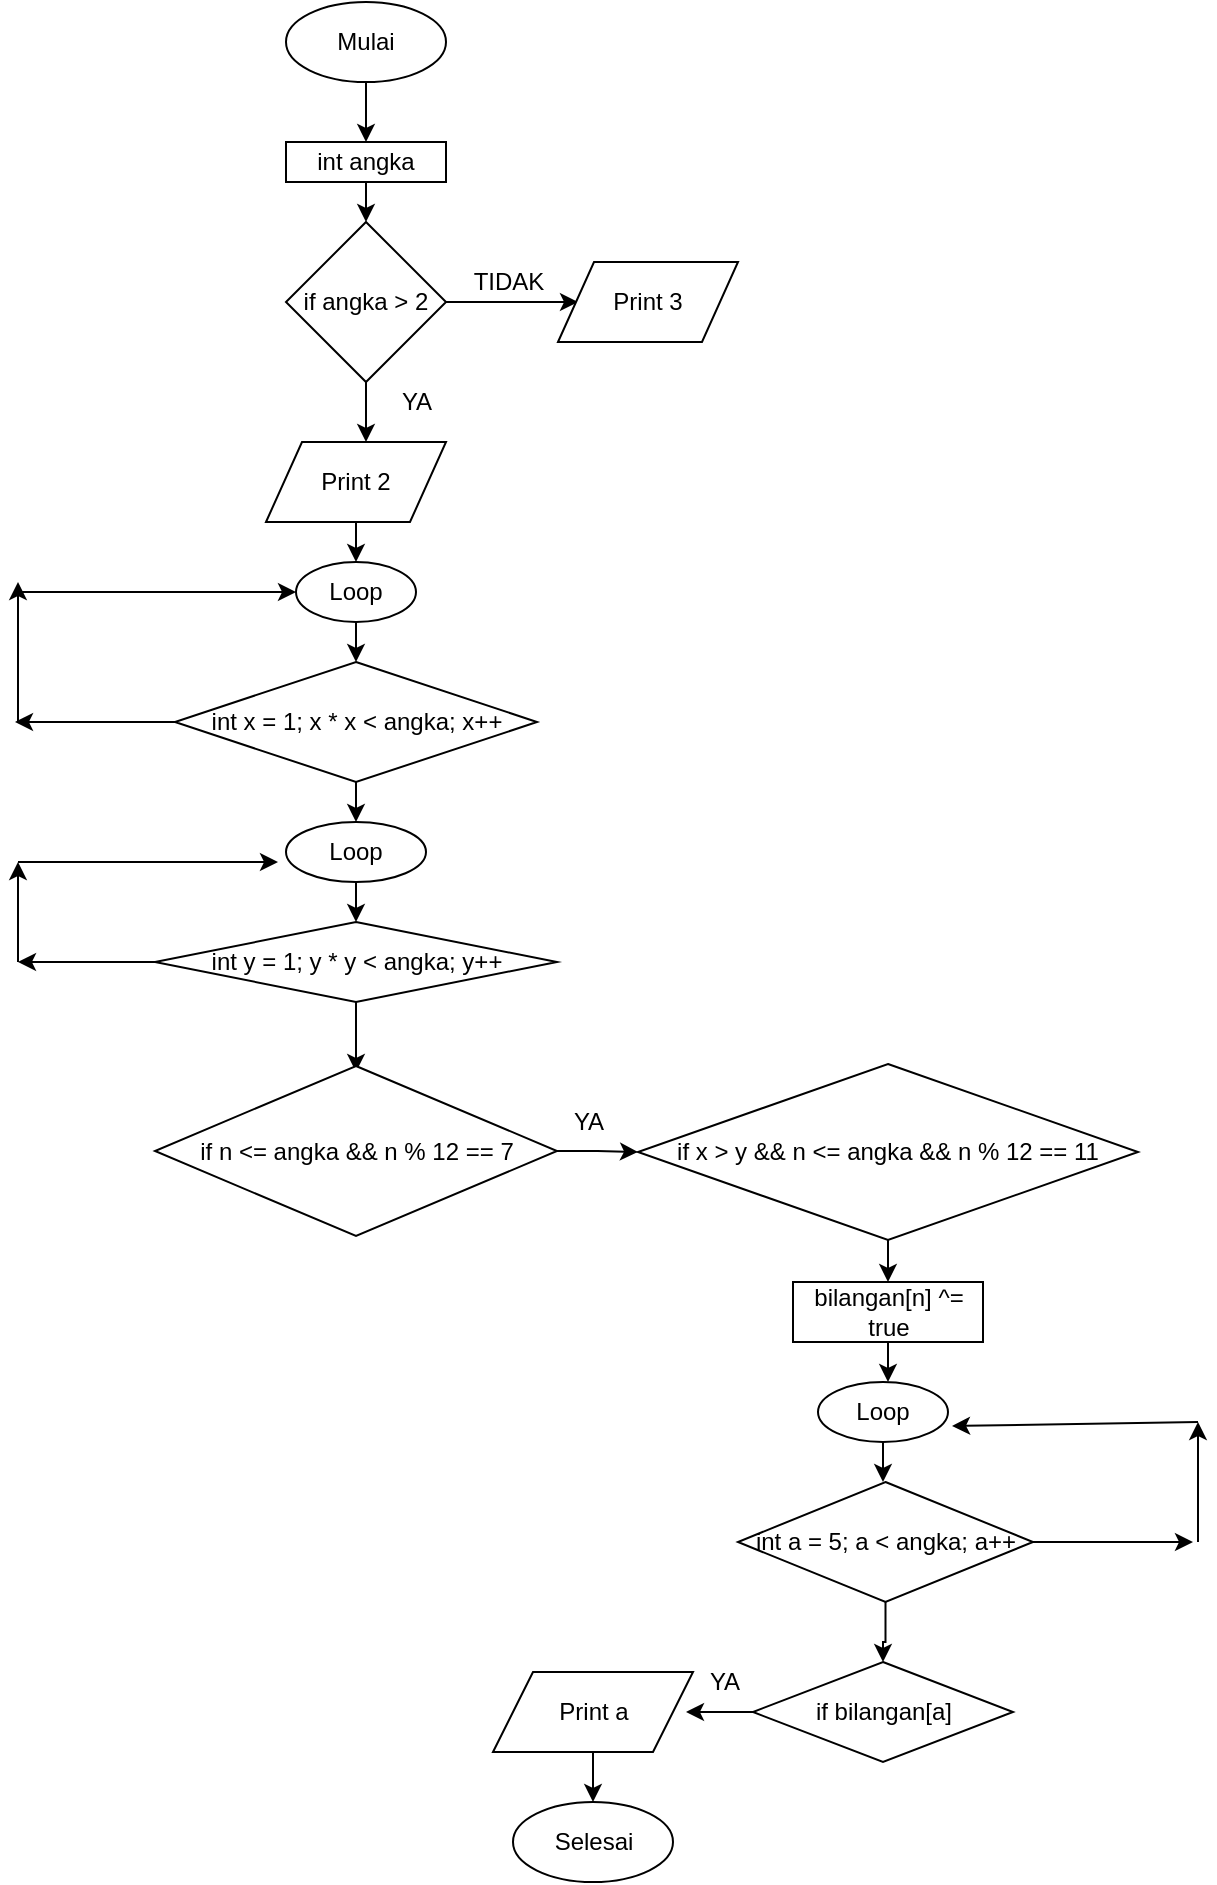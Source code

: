 <mxfile version="13.0.7" type="device"><diagram id="ckycJexES6OlXL2X76Z-" name="Page-1"><mxGraphModel dx="868" dy="534" grid="1" gridSize="10" guides="1" tooltips="1" connect="1" arrows="1" fold="1" page="1" pageScale="1" pageWidth="827" pageHeight="1169" math="0" shadow="0"><root><mxCell id="0"/><mxCell id="1" parent="0"/><mxCell id="b3BWP5V1jmjDpeP4GPm7-3" value="" style="edgeStyle=orthogonalEdgeStyle;rounded=0;orthogonalLoop=1;jettySize=auto;html=1;" edge="1" parent="1" source="b3BWP5V1jmjDpeP4GPm7-1"><mxGeometry relative="1" as="geometry"><mxPoint x="374" y="80" as="targetPoint"/></mxGeometry></mxCell><mxCell id="b3BWP5V1jmjDpeP4GPm7-1" value="Mulai" style="ellipse;whiteSpace=wrap;html=1;" vertex="1" parent="1"><mxGeometry x="334" y="10" width="80" height="40" as="geometry"/></mxCell><mxCell id="b3BWP5V1jmjDpeP4GPm7-6" value="" style="edgeStyle=orthogonalEdgeStyle;rounded=0;orthogonalLoop=1;jettySize=auto;html=1;" edge="1" parent="1" source="b3BWP5V1jmjDpeP4GPm7-4"><mxGeometry relative="1" as="geometry"><mxPoint x="374" y="120" as="targetPoint"/></mxGeometry></mxCell><mxCell id="b3BWP5V1jmjDpeP4GPm7-4" value="int angka" style="rounded=0;whiteSpace=wrap;html=1;" vertex="1" parent="1"><mxGeometry x="334" y="80" width="80" height="20" as="geometry"/></mxCell><mxCell id="b3BWP5V1jmjDpeP4GPm7-9" value="" style="edgeStyle=orthogonalEdgeStyle;rounded=0;orthogonalLoop=1;jettySize=auto;html=1;" edge="1" parent="1" source="b3BWP5V1jmjDpeP4GPm7-7"><mxGeometry relative="1" as="geometry"><mxPoint x="480" y="160" as="targetPoint"/></mxGeometry></mxCell><mxCell id="b3BWP5V1jmjDpeP4GPm7-11" value="" style="edgeStyle=orthogonalEdgeStyle;rounded=0;orthogonalLoop=1;jettySize=auto;html=1;" edge="1" parent="1" source="b3BWP5V1jmjDpeP4GPm7-7"><mxGeometry relative="1" as="geometry"><mxPoint x="374" y="230" as="targetPoint"/></mxGeometry></mxCell><mxCell id="b3BWP5V1jmjDpeP4GPm7-7" value="if angka &amp;gt; 2" style="rhombus;whiteSpace=wrap;html=1;" vertex="1" parent="1"><mxGeometry x="334" y="120" width="80" height="80" as="geometry"/></mxCell><mxCell id="b3BWP5V1jmjDpeP4GPm7-18" value="" style="edgeStyle=orthogonalEdgeStyle;rounded=0;orthogonalLoop=1;jettySize=auto;html=1;" edge="1" parent="1" source="b3BWP5V1jmjDpeP4GPm7-12"><mxGeometry relative="1" as="geometry"><mxPoint x="369" y="290" as="targetPoint"/></mxGeometry></mxCell><mxCell id="b3BWP5V1jmjDpeP4GPm7-12" value="Print 2" style="shape=parallelogram;perimeter=parallelogramPerimeter;whiteSpace=wrap;html=1;" vertex="1" parent="1"><mxGeometry x="324" y="230" width="90" height="40" as="geometry"/></mxCell><mxCell id="b3BWP5V1jmjDpeP4GPm7-13" value="Print 3" style="shape=parallelogram;perimeter=parallelogramPerimeter;whiteSpace=wrap;html=1;" vertex="1" parent="1"><mxGeometry x="470" y="140" width="90" height="40" as="geometry"/></mxCell><mxCell id="b3BWP5V1jmjDpeP4GPm7-14" value="TIDAK" style="text;html=1;align=center;verticalAlign=middle;resizable=0;points=[];autosize=1;" vertex="1" parent="1"><mxGeometry x="420" y="140" width="50" height="20" as="geometry"/></mxCell><mxCell id="b3BWP5V1jmjDpeP4GPm7-15" value="YA" style="text;html=1;align=center;verticalAlign=middle;resizable=0;points=[];autosize=1;" vertex="1" parent="1"><mxGeometry x="384" y="200" width="30" height="20" as="geometry"/></mxCell><mxCell id="b3BWP5V1jmjDpeP4GPm7-21" value="" style="edgeStyle=orthogonalEdgeStyle;rounded=0;orthogonalLoop=1;jettySize=auto;html=1;" edge="1" parent="1" source="b3BWP5V1jmjDpeP4GPm7-19"><mxGeometry relative="1" as="geometry"><mxPoint x="369" y="340" as="targetPoint"/></mxGeometry></mxCell><mxCell id="b3BWP5V1jmjDpeP4GPm7-19" value="Loop" style="ellipse;whiteSpace=wrap;html=1;" vertex="1" parent="1"><mxGeometry x="339" y="290" width="60" height="30" as="geometry"/></mxCell><mxCell id="b3BWP5V1jmjDpeP4GPm7-24" value="" style="edgeStyle=orthogonalEdgeStyle;rounded=0;orthogonalLoop=1;jettySize=auto;html=1;" edge="1" parent="1" source="b3BWP5V1jmjDpeP4GPm7-22"><mxGeometry relative="1" as="geometry"><mxPoint x="198.5" y="370" as="targetPoint"/></mxGeometry></mxCell><mxCell id="b3BWP5V1jmjDpeP4GPm7-28" value="" style="edgeStyle=orthogonalEdgeStyle;rounded=0;orthogonalLoop=1;jettySize=auto;html=1;" edge="1" parent="1" source="b3BWP5V1jmjDpeP4GPm7-22"><mxGeometry relative="1" as="geometry"><mxPoint x="369" y="420" as="targetPoint"/></mxGeometry></mxCell><mxCell id="b3BWP5V1jmjDpeP4GPm7-22" value="int x = 1; x * x &amp;lt; angka; x++" style="rhombus;whiteSpace=wrap;html=1;" vertex="1" parent="1"><mxGeometry x="278.5" y="340" width="181" height="60" as="geometry"/></mxCell><mxCell id="b3BWP5V1jmjDpeP4GPm7-25" value="" style="endArrow=classic;html=1;" edge="1" parent="1"><mxGeometry width="50" height="50" relative="1" as="geometry"><mxPoint x="200" y="370" as="sourcePoint"/><mxPoint x="200" y="300" as="targetPoint"/></mxGeometry></mxCell><mxCell id="b3BWP5V1jmjDpeP4GPm7-26" value="" style="endArrow=classic;html=1;entryX=0;entryY=0.5;entryDx=0;entryDy=0;" edge="1" parent="1" target="b3BWP5V1jmjDpeP4GPm7-19"><mxGeometry width="50" height="50" relative="1" as="geometry"><mxPoint x="200" y="305" as="sourcePoint"/><mxPoint x="250" y="260" as="targetPoint"/></mxGeometry></mxCell><mxCell id="b3BWP5V1jmjDpeP4GPm7-32" value="" style="edgeStyle=orthogonalEdgeStyle;rounded=0;orthogonalLoop=1;jettySize=auto;html=1;" edge="1" parent="1" source="b3BWP5V1jmjDpeP4GPm7-30"><mxGeometry relative="1" as="geometry"><mxPoint x="369" y="470" as="targetPoint"/></mxGeometry></mxCell><mxCell id="b3BWP5V1jmjDpeP4GPm7-30" value="Loop" style="ellipse;whiteSpace=wrap;html=1;" vertex="1" parent="1"><mxGeometry x="334" y="420" width="70" height="30" as="geometry"/></mxCell><mxCell id="b3BWP5V1jmjDpeP4GPm7-35" value="" style="edgeStyle=orthogonalEdgeStyle;rounded=0;orthogonalLoop=1;jettySize=auto;html=1;" edge="1" parent="1" source="b3BWP5V1jmjDpeP4GPm7-33"><mxGeometry relative="1" as="geometry"><mxPoint x="200" y="490" as="targetPoint"/></mxGeometry></mxCell><mxCell id="b3BWP5V1jmjDpeP4GPm7-40" value="" style="edgeStyle=orthogonalEdgeStyle;rounded=0;orthogonalLoop=1;jettySize=auto;html=1;" edge="1" parent="1" source="b3BWP5V1jmjDpeP4GPm7-33"><mxGeometry relative="1" as="geometry"><mxPoint x="369" y="545" as="targetPoint"/></mxGeometry></mxCell><mxCell id="b3BWP5V1jmjDpeP4GPm7-33" value="int y = 1; y * y &amp;lt; angka; y++" style="rhombus;whiteSpace=wrap;html=1;" vertex="1" parent="1"><mxGeometry x="268.5" y="470" width="201" height="40" as="geometry"/></mxCell><mxCell id="b3BWP5V1jmjDpeP4GPm7-36" value="" style="endArrow=classic;html=1;" edge="1" parent="1"><mxGeometry width="50" height="50" relative="1" as="geometry"><mxPoint x="200" y="490" as="sourcePoint"/><mxPoint x="200" y="440" as="targetPoint"/></mxGeometry></mxCell><mxCell id="b3BWP5V1jmjDpeP4GPm7-37" value="" style="endArrow=classic;html=1;" edge="1" parent="1"><mxGeometry width="50" height="50" relative="1" as="geometry"><mxPoint x="200" y="440" as="sourcePoint"/><mxPoint x="330" y="440" as="targetPoint"/></mxGeometry></mxCell><mxCell id="b3BWP5V1jmjDpeP4GPm7-42" value="" style="edgeStyle=orthogonalEdgeStyle;rounded=0;orthogonalLoop=1;jettySize=auto;html=1;" edge="1" parent="1" source="b3BWP5V1jmjDpeP4GPm7-38" target="b3BWP5V1jmjDpeP4GPm7-41"><mxGeometry relative="1" as="geometry"/></mxCell><mxCell id="b3BWP5V1jmjDpeP4GPm7-38" value="if&amp;nbsp;n &amp;lt;= angka &amp;amp;&amp;amp; n % 12 == 7" style="rhombus;whiteSpace=wrap;html=1;" vertex="1" parent="1"><mxGeometry x="268.5" y="542" width="201" height="85" as="geometry"/></mxCell><mxCell id="b3BWP5V1jmjDpeP4GPm7-45" value="" style="edgeStyle=orthogonalEdgeStyle;rounded=0;orthogonalLoop=1;jettySize=auto;html=1;" edge="1" parent="1" source="b3BWP5V1jmjDpeP4GPm7-41"><mxGeometry relative="1" as="geometry"><mxPoint x="635" y="650" as="targetPoint"/></mxGeometry></mxCell><mxCell id="b3BWP5V1jmjDpeP4GPm7-41" value="if&amp;nbsp;x &amp;gt; y &amp;amp;&amp;amp; n &amp;lt;= angka &amp;amp;&amp;amp; n % 12 == 11" style="rhombus;whiteSpace=wrap;html=1;" vertex="1" parent="1"><mxGeometry x="510" y="541" width="250" height="88" as="geometry"/></mxCell><mxCell id="b3BWP5V1jmjDpeP4GPm7-43" value="YA" style="text;html=1;align=center;verticalAlign=middle;resizable=0;points=[];autosize=1;" vertex="1" parent="1"><mxGeometry x="470" y="560" width="30" height="20" as="geometry"/></mxCell><mxCell id="b3BWP5V1jmjDpeP4GPm7-48" value="" style="edgeStyle=orthogonalEdgeStyle;rounded=0;orthogonalLoop=1;jettySize=auto;html=1;" edge="1" parent="1" source="b3BWP5V1jmjDpeP4GPm7-46"><mxGeometry relative="1" as="geometry"><mxPoint x="635" y="700" as="targetPoint"/></mxGeometry></mxCell><mxCell id="b3BWP5V1jmjDpeP4GPm7-46" value="bilangan[n] ^= true" style="rounded=0;whiteSpace=wrap;html=1;" vertex="1" parent="1"><mxGeometry x="587.5" y="650" width="95" height="30" as="geometry"/></mxCell><mxCell id="b3BWP5V1jmjDpeP4GPm7-52" value="" style="edgeStyle=orthogonalEdgeStyle;rounded=0;orthogonalLoop=1;jettySize=auto;html=1;" edge="1" parent="1" source="b3BWP5V1jmjDpeP4GPm7-49"><mxGeometry relative="1" as="geometry"><mxPoint x="632.5" y="750" as="targetPoint"/></mxGeometry></mxCell><mxCell id="b3BWP5V1jmjDpeP4GPm7-49" value="Loop" style="ellipse;whiteSpace=wrap;html=1;" vertex="1" parent="1"><mxGeometry x="600" y="700" width="65" height="30" as="geometry"/></mxCell><mxCell id="b3BWP5V1jmjDpeP4GPm7-54" value="" style="edgeStyle=orthogonalEdgeStyle;rounded=0;orthogonalLoop=1;jettySize=auto;html=1;" edge="1" parent="1" source="b3BWP5V1jmjDpeP4GPm7-50" target="b3BWP5V1jmjDpeP4GPm7-53"><mxGeometry relative="1" as="geometry"/></mxCell><mxCell id="b3BWP5V1jmjDpeP4GPm7-58" value="" style="edgeStyle=orthogonalEdgeStyle;rounded=0;orthogonalLoop=1;jettySize=auto;html=1;" edge="1" parent="1" source="b3BWP5V1jmjDpeP4GPm7-50"><mxGeometry relative="1" as="geometry"><mxPoint x="787.5" y="780" as="targetPoint"/></mxGeometry></mxCell><mxCell id="b3BWP5V1jmjDpeP4GPm7-50" value="int a = 5; a &lt; angka; a++" style="rhombus;whiteSpace=wrap;html=1;" vertex="1" parent="1"><mxGeometry x="560" y="750" width="147.5" height="60" as="geometry"/></mxCell><mxCell id="b3BWP5V1jmjDpeP4GPm7-56" value="" style="edgeStyle=orthogonalEdgeStyle;rounded=0;orthogonalLoop=1;jettySize=auto;html=1;" edge="1" parent="1" source="b3BWP5V1jmjDpeP4GPm7-53"><mxGeometry relative="1" as="geometry"><mxPoint x="534" y="865" as="targetPoint"/></mxGeometry></mxCell><mxCell id="b3BWP5V1jmjDpeP4GPm7-53" value="if&amp;nbsp;bilangan[a]" style="rhombus;whiteSpace=wrap;html=1;" vertex="1" parent="1"><mxGeometry x="567.5" y="840" width="130" height="50" as="geometry"/></mxCell><mxCell id="b3BWP5V1jmjDpeP4GPm7-59" value="" style="endArrow=classic;html=1;" edge="1" parent="1"><mxGeometry width="50" height="50" relative="1" as="geometry"><mxPoint x="790" y="780" as="sourcePoint"/><mxPoint x="790" y="720" as="targetPoint"/></mxGeometry></mxCell><mxCell id="b3BWP5V1jmjDpeP4GPm7-60" value="" style="endArrow=classic;html=1;entryX=1.031;entryY=0.733;entryDx=0;entryDy=0;entryPerimeter=0;" edge="1" parent="1" target="b3BWP5V1jmjDpeP4GPm7-49"><mxGeometry width="50" height="50" relative="1" as="geometry"><mxPoint x="790" y="720" as="sourcePoint"/><mxPoint x="840" y="670" as="targetPoint"/></mxGeometry></mxCell><mxCell id="b3BWP5V1jmjDpeP4GPm7-61" value="YA" style="text;html=1;align=center;verticalAlign=middle;resizable=0;points=[];autosize=1;" vertex="1" parent="1"><mxGeometry x="537.5" y="840" width="30" height="20" as="geometry"/></mxCell><mxCell id="b3BWP5V1jmjDpeP4GPm7-64" value="" style="edgeStyle=orthogonalEdgeStyle;rounded=0;orthogonalLoop=1;jettySize=auto;html=1;" edge="1" parent="1" source="b3BWP5V1jmjDpeP4GPm7-62"><mxGeometry relative="1" as="geometry"><mxPoint x="487.5" y="910" as="targetPoint"/></mxGeometry></mxCell><mxCell id="b3BWP5V1jmjDpeP4GPm7-62" value="Print a" style="shape=parallelogram;perimeter=parallelogramPerimeter;whiteSpace=wrap;html=1;" vertex="1" parent="1"><mxGeometry x="437.5" y="845" width="100" height="40" as="geometry"/></mxCell><mxCell id="b3BWP5V1jmjDpeP4GPm7-65" value="Selesai" style="ellipse;whiteSpace=wrap;html=1;" vertex="1" parent="1"><mxGeometry x="447.5" y="910" width="80" height="40" as="geometry"/></mxCell></root></mxGraphModel></diagram></mxfile>